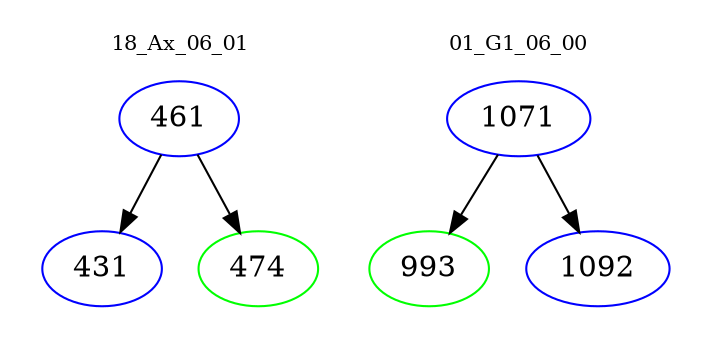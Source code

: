 digraph{
subgraph cluster_0 {
color = white
label = "18_Ax_06_01";
fontsize=10;
T0_461 [label="461", color="blue"]
T0_461 -> T0_431 [color="black"]
T0_431 [label="431", color="blue"]
T0_461 -> T0_474 [color="black"]
T0_474 [label="474", color="green"]
}
subgraph cluster_1 {
color = white
label = "01_G1_06_00";
fontsize=10;
T1_1071 [label="1071", color="blue"]
T1_1071 -> T1_993 [color="black"]
T1_993 [label="993", color="green"]
T1_1071 -> T1_1092 [color="black"]
T1_1092 [label="1092", color="blue"]
}
}
